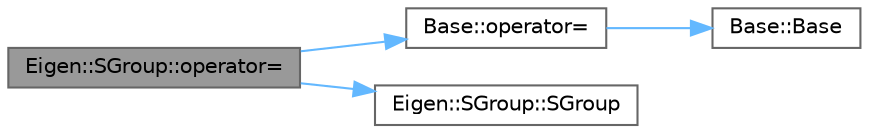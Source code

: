 digraph "Eigen::SGroup::operator="
{
 // LATEX_PDF_SIZE
  bgcolor="transparent";
  edge [fontname=Helvetica,fontsize=10,labelfontname=Helvetica,labelfontsize=10];
  node [fontname=Helvetica,fontsize=10,shape=box,height=0.2,width=0.4];
  rankdir="LR";
  Node1 [id="Node000001",label="Eigen::SGroup::operator=",height=0.2,width=0.4,color="gray40", fillcolor="grey60", style="filled", fontcolor="black",tooltip=" "];
  Node1 -> Node2 [id="edge4_Node000001_Node000002",color="steelblue1",style="solid",tooltip=" "];
  Node2 [id="Node000002",label="Base::operator=",height=0.2,width=0.4,color="grey40", fillcolor="white", style="filled",URL="$class_base.html#ad6a2e374145155a6a5f597ed603172ce",tooltip=" "];
  Node2 -> Node3 [id="edge5_Node000002_Node000003",color="steelblue1",style="solid",tooltip=" "];
  Node3 [id="Node000003",label="Base::Base",height=0.2,width=0.4,color="grey40", fillcolor="white", style="filled",URL="$class_base.html#a5ffe0568374d8b9b4c4ec32953fd6453",tooltip=" "];
  Node1 -> Node4 [id="edge6_Node000001_Node000004",color="steelblue1",style="solid",tooltip=" "];
  Node4 [id="Node000004",label="Eigen::SGroup::SGroup",height=0.2,width=0.4,color="grey40", fillcolor="white", style="filled",URL="$class_eigen_1_1_s_group.html#a6505d8797e76e3e91dc133eae3455abb",tooltip=" "];
}
